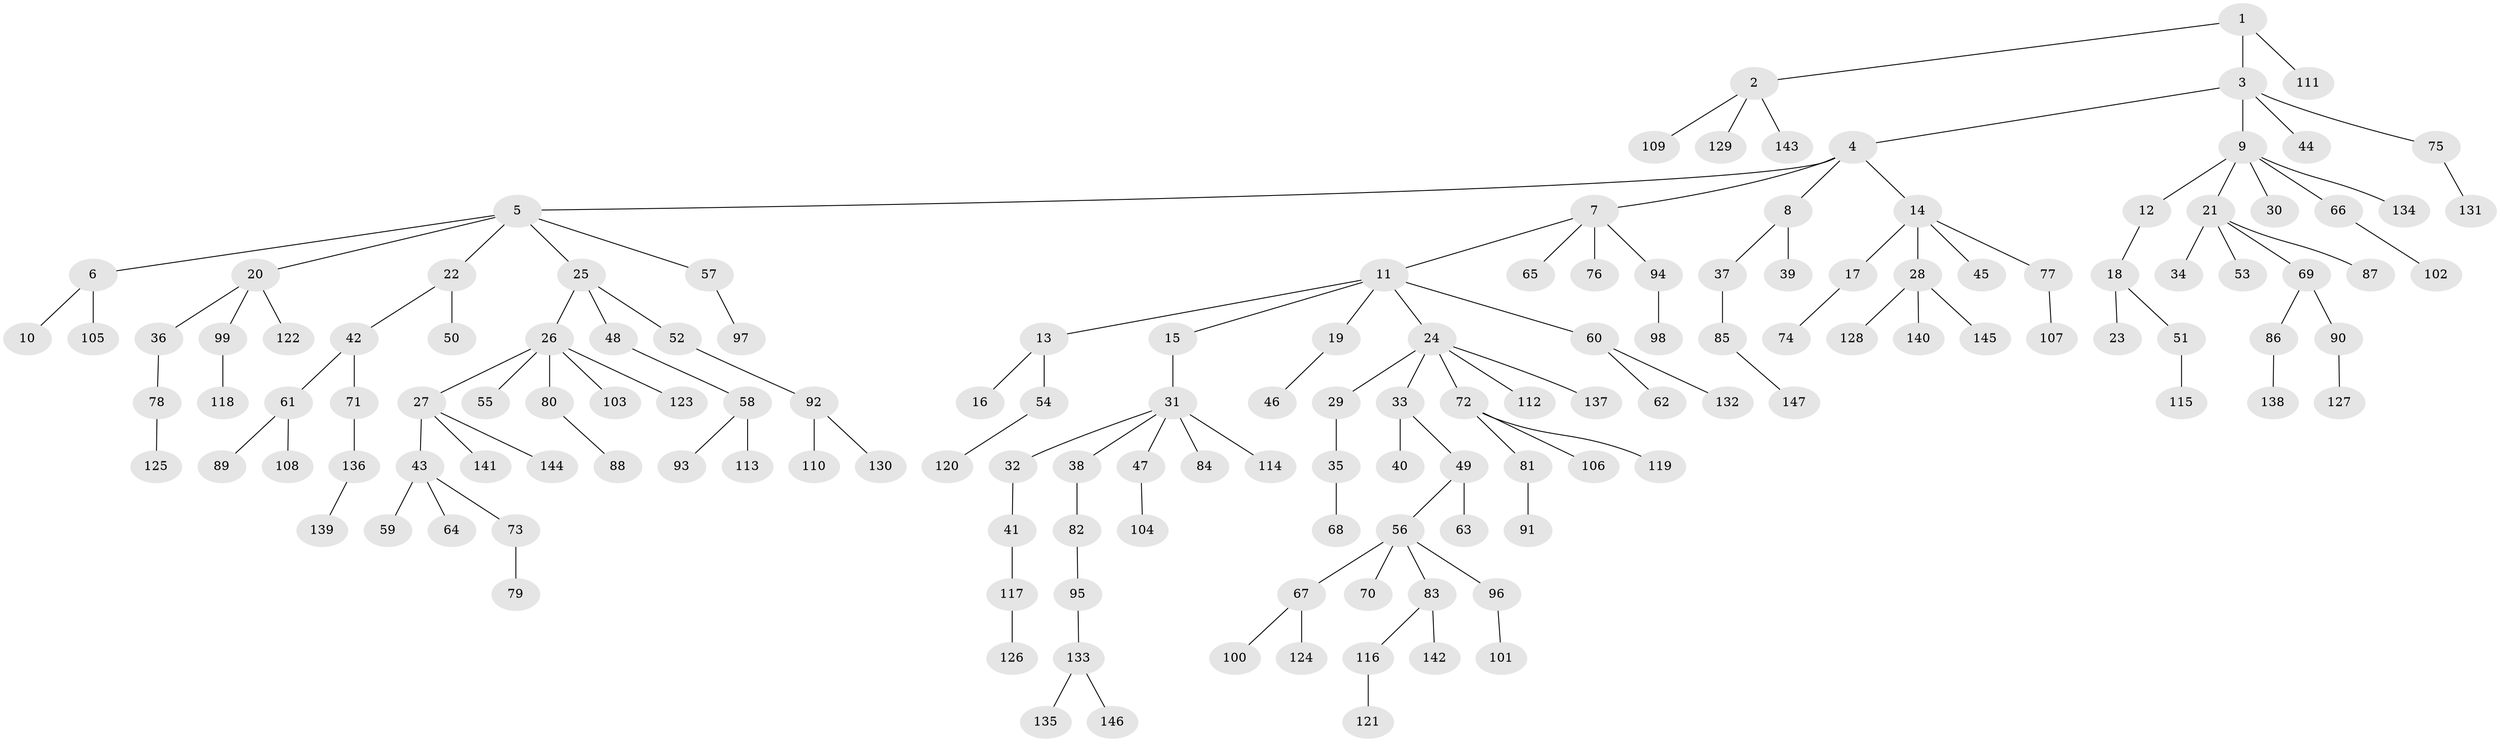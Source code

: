 // coarse degree distribution, {7: 0.0136986301369863, 6: 0.0273972602739726, 12: 0.0136986301369863, 2: 0.1917808219178082, 8: 0.0136986301369863, 3: 0.0958904109589041, 4: 0.0410958904109589, 1: 0.6027397260273972}
// Generated by graph-tools (version 1.1) at 2025/19/03/04/25 18:19:04]
// undirected, 147 vertices, 146 edges
graph export_dot {
graph [start="1"]
  node [color=gray90,style=filled];
  1;
  2;
  3;
  4;
  5;
  6;
  7;
  8;
  9;
  10;
  11;
  12;
  13;
  14;
  15;
  16;
  17;
  18;
  19;
  20;
  21;
  22;
  23;
  24;
  25;
  26;
  27;
  28;
  29;
  30;
  31;
  32;
  33;
  34;
  35;
  36;
  37;
  38;
  39;
  40;
  41;
  42;
  43;
  44;
  45;
  46;
  47;
  48;
  49;
  50;
  51;
  52;
  53;
  54;
  55;
  56;
  57;
  58;
  59;
  60;
  61;
  62;
  63;
  64;
  65;
  66;
  67;
  68;
  69;
  70;
  71;
  72;
  73;
  74;
  75;
  76;
  77;
  78;
  79;
  80;
  81;
  82;
  83;
  84;
  85;
  86;
  87;
  88;
  89;
  90;
  91;
  92;
  93;
  94;
  95;
  96;
  97;
  98;
  99;
  100;
  101;
  102;
  103;
  104;
  105;
  106;
  107;
  108;
  109;
  110;
  111;
  112;
  113;
  114;
  115;
  116;
  117;
  118;
  119;
  120;
  121;
  122;
  123;
  124;
  125;
  126;
  127;
  128;
  129;
  130;
  131;
  132;
  133;
  134;
  135;
  136;
  137;
  138;
  139;
  140;
  141;
  142;
  143;
  144;
  145;
  146;
  147;
  1 -- 2;
  1 -- 3;
  1 -- 111;
  2 -- 109;
  2 -- 129;
  2 -- 143;
  3 -- 4;
  3 -- 9;
  3 -- 44;
  3 -- 75;
  4 -- 5;
  4 -- 7;
  4 -- 8;
  4 -- 14;
  5 -- 6;
  5 -- 20;
  5 -- 22;
  5 -- 25;
  5 -- 57;
  6 -- 10;
  6 -- 105;
  7 -- 11;
  7 -- 65;
  7 -- 76;
  7 -- 94;
  8 -- 37;
  8 -- 39;
  9 -- 12;
  9 -- 21;
  9 -- 30;
  9 -- 66;
  9 -- 134;
  11 -- 13;
  11 -- 15;
  11 -- 19;
  11 -- 24;
  11 -- 60;
  12 -- 18;
  13 -- 16;
  13 -- 54;
  14 -- 17;
  14 -- 28;
  14 -- 45;
  14 -- 77;
  15 -- 31;
  17 -- 74;
  18 -- 23;
  18 -- 51;
  19 -- 46;
  20 -- 36;
  20 -- 99;
  20 -- 122;
  21 -- 34;
  21 -- 53;
  21 -- 69;
  21 -- 87;
  22 -- 42;
  22 -- 50;
  24 -- 29;
  24 -- 33;
  24 -- 72;
  24 -- 112;
  24 -- 137;
  25 -- 26;
  25 -- 48;
  25 -- 52;
  26 -- 27;
  26 -- 55;
  26 -- 80;
  26 -- 103;
  26 -- 123;
  27 -- 43;
  27 -- 141;
  27 -- 144;
  28 -- 128;
  28 -- 140;
  28 -- 145;
  29 -- 35;
  31 -- 32;
  31 -- 38;
  31 -- 47;
  31 -- 84;
  31 -- 114;
  32 -- 41;
  33 -- 40;
  33 -- 49;
  35 -- 68;
  36 -- 78;
  37 -- 85;
  38 -- 82;
  41 -- 117;
  42 -- 61;
  42 -- 71;
  43 -- 59;
  43 -- 64;
  43 -- 73;
  47 -- 104;
  48 -- 58;
  49 -- 56;
  49 -- 63;
  51 -- 115;
  52 -- 92;
  54 -- 120;
  56 -- 67;
  56 -- 70;
  56 -- 83;
  56 -- 96;
  57 -- 97;
  58 -- 93;
  58 -- 113;
  60 -- 62;
  60 -- 132;
  61 -- 89;
  61 -- 108;
  66 -- 102;
  67 -- 100;
  67 -- 124;
  69 -- 86;
  69 -- 90;
  71 -- 136;
  72 -- 81;
  72 -- 106;
  72 -- 119;
  73 -- 79;
  75 -- 131;
  77 -- 107;
  78 -- 125;
  80 -- 88;
  81 -- 91;
  82 -- 95;
  83 -- 116;
  83 -- 142;
  85 -- 147;
  86 -- 138;
  90 -- 127;
  92 -- 110;
  92 -- 130;
  94 -- 98;
  95 -- 133;
  96 -- 101;
  99 -- 118;
  116 -- 121;
  117 -- 126;
  133 -- 135;
  133 -- 146;
  136 -- 139;
}
